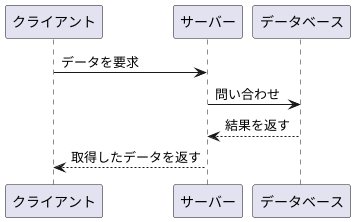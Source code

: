 @startuml
participant client as "クライアント"
participant server as "サーバー"
participant database as "データベース"

client -> server : データを要求
server -> database : 問い合わせ
database -->server : 結果を返す
server--> client : 取得したデータを返す
@enduml